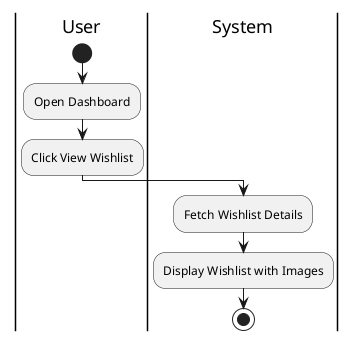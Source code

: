 @startuml
|User|
start
:Open Dashboard;
:Click View Wishlist;

|System|
:Fetch Wishlist Details;
:Display Wishlist with Images;
stop
@enduml
